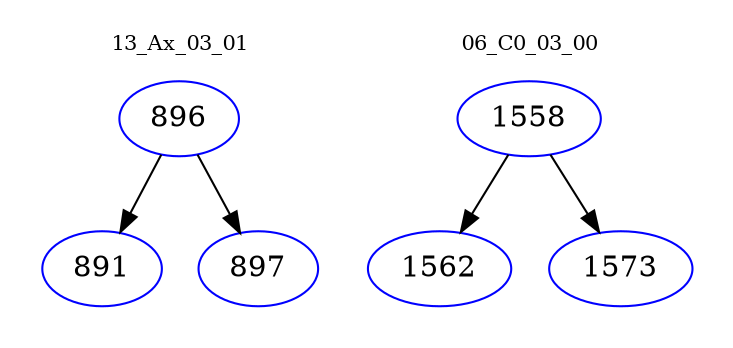 digraph{
subgraph cluster_0 {
color = white
label = "13_Ax_03_01";
fontsize=10;
T0_896 [label="896", color="blue"]
T0_896 -> T0_891 [color="black"]
T0_891 [label="891", color="blue"]
T0_896 -> T0_897 [color="black"]
T0_897 [label="897", color="blue"]
}
subgraph cluster_1 {
color = white
label = "06_C0_03_00";
fontsize=10;
T1_1558 [label="1558", color="blue"]
T1_1558 -> T1_1562 [color="black"]
T1_1562 [label="1562", color="blue"]
T1_1558 -> T1_1573 [color="black"]
T1_1573 [label="1573", color="blue"]
}
}
